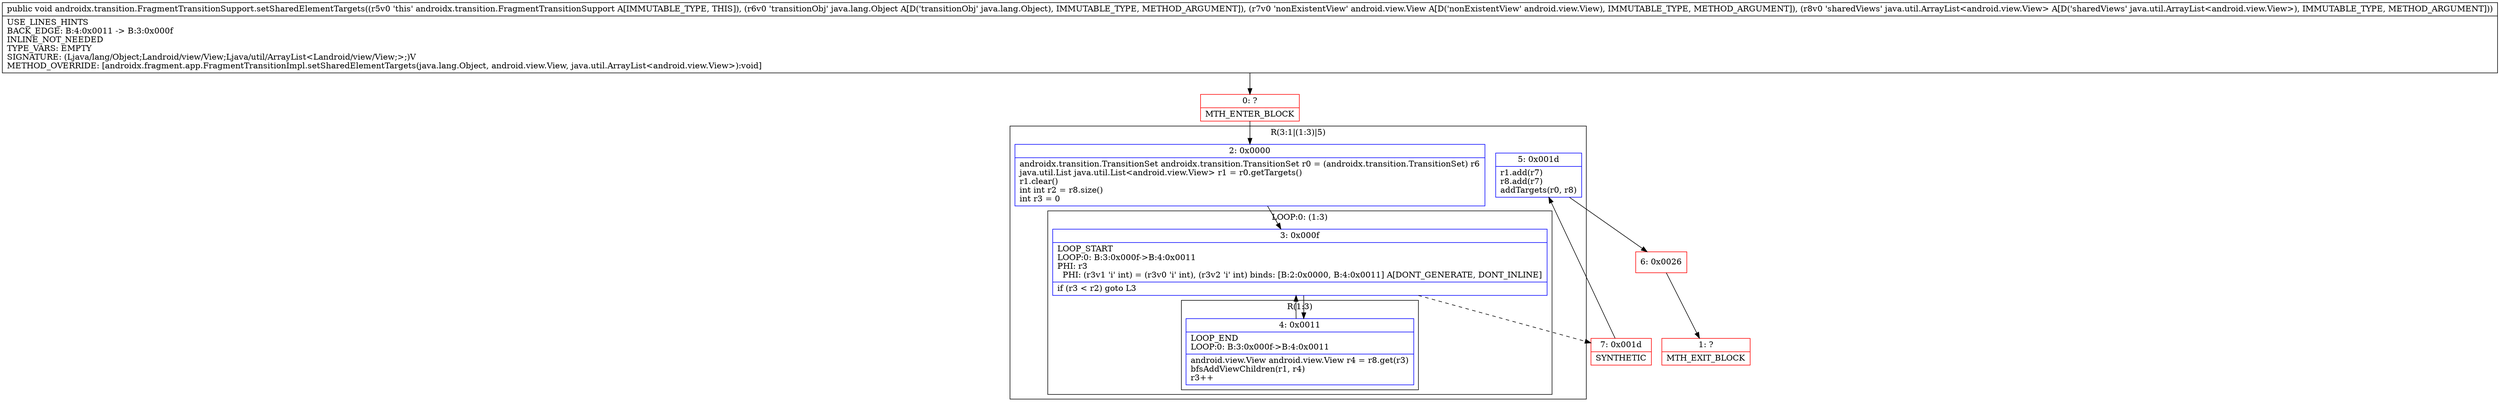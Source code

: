 digraph "CFG forandroidx.transition.FragmentTransitionSupport.setSharedElementTargets(Ljava\/lang\/Object;Landroid\/view\/View;Ljava\/util\/ArrayList;)V" {
subgraph cluster_Region_1949735287 {
label = "R(3:1|(1:3)|5)";
node [shape=record,color=blue];
Node_2 [shape=record,label="{2\:\ 0x0000|androidx.transition.TransitionSet androidx.transition.TransitionSet r0 = (androidx.transition.TransitionSet) r6\ljava.util.List java.util.List\<android.view.View\> r1 = r0.getTargets()\lr1.clear()\lint int r2 = r8.size()\lint r3 = 0\l}"];
subgraph cluster_LoopRegion_2109499340 {
label = "LOOP:0: (1:3)";
node [shape=record,color=blue];
Node_3 [shape=record,label="{3\:\ 0x000f|LOOP_START\lLOOP:0: B:3:0x000f\-\>B:4:0x0011\lPHI: r3 \l  PHI: (r3v1 'i' int) = (r3v0 'i' int), (r3v2 'i' int) binds: [B:2:0x0000, B:4:0x0011] A[DONT_GENERATE, DONT_INLINE]\l|if (r3 \< r2) goto L3\l}"];
subgraph cluster_Region_125730294 {
label = "R(1:3)";
node [shape=record,color=blue];
Node_4 [shape=record,label="{4\:\ 0x0011|LOOP_END\lLOOP:0: B:3:0x000f\-\>B:4:0x0011\l|android.view.View android.view.View r4 = r8.get(r3)\lbfsAddViewChildren(r1, r4)\lr3++\l}"];
}
}
Node_5 [shape=record,label="{5\:\ 0x001d|r1.add(r7)\lr8.add(r7)\laddTargets(r0, r8)\l}"];
}
Node_0 [shape=record,color=red,label="{0\:\ ?|MTH_ENTER_BLOCK\l}"];
Node_7 [shape=record,color=red,label="{7\:\ 0x001d|SYNTHETIC\l}"];
Node_6 [shape=record,color=red,label="{6\:\ 0x0026}"];
Node_1 [shape=record,color=red,label="{1\:\ ?|MTH_EXIT_BLOCK\l}"];
MethodNode[shape=record,label="{public void androidx.transition.FragmentTransitionSupport.setSharedElementTargets((r5v0 'this' androidx.transition.FragmentTransitionSupport A[IMMUTABLE_TYPE, THIS]), (r6v0 'transitionObj' java.lang.Object A[D('transitionObj' java.lang.Object), IMMUTABLE_TYPE, METHOD_ARGUMENT]), (r7v0 'nonExistentView' android.view.View A[D('nonExistentView' android.view.View), IMMUTABLE_TYPE, METHOD_ARGUMENT]), (r8v0 'sharedViews' java.util.ArrayList\<android.view.View\> A[D('sharedViews' java.util.ArrayList\<android.view.View\>), IMMUTABLE_TYPE, METHOD_ARGUMENT]))  | USE_LINES_HINTS\lBACK_EDGE: B:4:0x0011 \-\> B:3:0x000f\lINLINE_NOT_NEEDED\lTYPE_VARS: EMPTY\lSIGNATURE: (Ljava\/lang\/Object;Landroid\/view\/View;Ljava\/util\/ArrayList\<Landroid\/view\/View;\>;)V\lMETHOD_OVERRIDE: [androidx.fragment.app.FragmentTransitionImpl.setSharedElementTargets(java.lang.Object, android.view.View, java.util.ArrayList\<android.view.View\>):void]\l}"];
MethodNode -> Node_0;Node_2 -> Node_3;
Node_3 -> Node_4;
Node_3 -> Node_7[style=dashed];
Node_4 -> Node_3;
Node_5 -> Node_6;
Node_0 -> Node_2;
Node_7 -> Node_5;
Node_6 -> Node_1;
}

